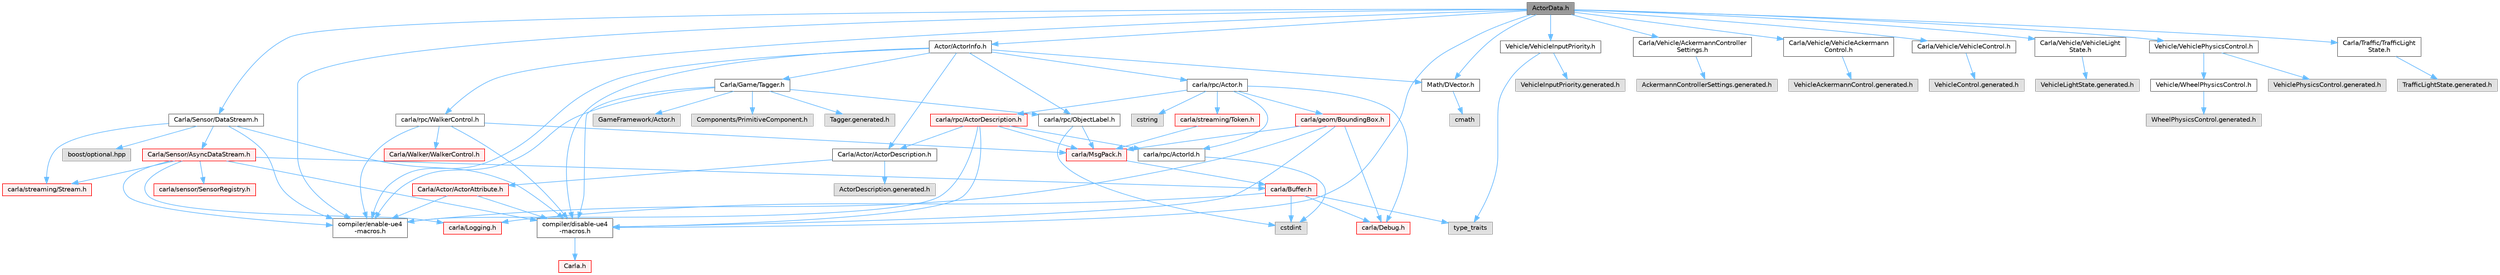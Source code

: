 digraph "ActorData.h"
{
 // INTERACTIVE_SVG=YES
 // LATEX_PDF_SIZE
  bgcolor="transparent";
  edge [fontname=Helvetica,fontsize=10,labelfontname=Helvetica,labelfontsize=10];
  node [fontname=Helvetica,fontsize=10,shape=box,height=0.2,width=0.4];
  Node1 [id="Node000001",label="ActorData.h",height=0.2,width=0.4,color="gray40", fillcolor="grey60", style="filled", fontcolor="black",tooltip=" "];
  Node1 -> Node2 [id="edge1_Node000001_Node000002",color="steelblue1",style="solid",tooltip=" "];
  Node2 [id="Node000002",label="Actor/ActorInfo.h",height=0.2,width=0.4,color="grey40", fillcolor="white", style="filled",URL="$d0/d4e/ActorInfo_8h.html",tooltip=" "];
  Node2 -> Node3 [id="edge2_Node000002_Node000003",color="steelblue1",style="solid",tooltip=" "];
  Node3 [id="Node000003",label="Carla/Actor/ActorDescription.h",height=0.2,width=0.4,color="grey40", fillcolor="white", style="filled",URL="$d4/de6/Unreal_2CarlaUE4_2Plugins_2Carla_2Source_2Carla_2Actor_2ActorDescription_8h.html",tooltip=" "];
  Node3 -> Node4 [id="edge3_Node000003_Node000004",color="steelblue1",style="solid",tooltip=" "];
  Node4 [id="Node000004",label="Carla/Actor/ActorAttribute.h",height=0.2,width=0.4,color="red", fillcolor="#FFF0F0", style="filled",URL="$d6/d1a/Unreal_2CarlaUE4_2Plugins_2Carla_2Source_2Carla_2Actor_2ActorAttribute_8h.html",tooltip=" "];
  Node4 -> Node5 [id="edge4_Node000004_Node000005",color="steelblue1",style="solid",tooltip=" "];
  Node5 [id="Node000005",label="compiler/disable-ue4\l-macros.h",height=0.2,width=0.4,color="grey40", fillcolor="white", style="filled",URL="$d2/d02/disable-ue4-macros_8h.html",tooltip=" "];
  Node5 -> Node6 [id="edge5_Node000005_Node000006",color="steelblue1",style="solid",tooltip=" "];
  Node6 [id="Node000006",label="Carla.h",height=0.2,width=0.4,color="red", fillcolor="#FFF0F0", style="filled",URL="$d7/d7d/Carla_8h.html",tooltip=" "];
  Node4 -> Node12 [id="edge6_Node000004_Node000012",color="steelblue1",style="solid",tooltip=" "];
  Node12 [id="Node000012",label="compiler/enable-ue4\l-macros.h",height=0.2,width=0.4,color="grey40", fillcolor="white", style="filled",URL="$d9/da2/enable-ue4-macros_8h.html",tooltip=" "];
  Node3 -> Node14 [id="edge7_Node000003_Node000014",color="steelblue1",style="solid",tooltip=" "];
  Node14 [id="Node000014",label="ActorDescription.generated.h",height=0.2,width=0.4,color="grey60", fillcolor="#E0E0E0", style="filled",tooltip=" "];
  Node2 -> Node15 [id="edge8_Node000002_Node000015",color="steelblue1",style="solid",tooltip=" "];
  Node15 [id="Node000015",label="Carla/Game/Tagger.h",height=0.2,width=0.4,color="grey40", fillcolor="white", style="filled",URL="$d7/d06/Tagger_8h.html",tooltip=" "];
  Node15 -> Node16 [id="edge9_Node000015_Node000016",color="steelblue1",style="solid",tooltip=" "];
  Node16 [id="Node000016",label="GameFramework/Actor.h",height=0.2,width=0.4,color="grey60", fillcolor="#E0E0E0", style="filled",tooltip=" "];
  Node15 -> Node17 [id="edge10_Node000015_Node000017",color="steelblue1",style="solid",tooltip=" "];
  Node17 [id="Node000017",label="Components/PrimitiveComponent.h",height=0.2,width=0.4,color="grey60", fillcolor="#E0E0E0", style="filled",tooltip=" "];
  Node15 -> Node5 [id="edge11_Node000015_Node000005",color="steelblue1",style="solid",tooltip=" "];
  Node15 -> Node18 [id="edge12_Node000015_Node000018",color="steelblue1",style="solid",tooltip=" "];
  Node18 [id="Node000018",label="carla/rpc/ObjectLabel.h",height=0.2,width=0.4,color="grey40", fillcolor="white", style="filled",URL="$d0/dea/ObjectLabel_8h.html",tooltip=" "];
  Node18 -> Node19 [id="edge13_Node000018_Node000019",color="steelblue1",style="solid",tooltip=" "];
  Node19 [id="Node000019",label="carla/MsgPack.h",height=0.2,width=0.4,color="red", fillcolor="#FFF0F0", style="filled",URL="$d9/d6f/MsgPack_8h.html",tooltip=" "];
  Node19 -> Node20 [id="edge14_Node000019_Node000020",color="steelblue1",style="solid",tooltip=" "];
  Node20 [id="Node000020",label="carla/Buffer.h",height=0.2,width=0.4,color="red", fillcolor="#FFF0F0", style="filled",URL="$d2/dda/carla_2Buffer_8h.html",tooltip=" "];
  Node20 -> Node21 [id="edge15_Node000020_Node000021",color="steelblue1",style="solid",tooltip=" "];
  Node21 [id="Node000021",label="carla/Debug.h",height=0.2,width=0.4,color="red", fillcolor="#FFF0F0", style="filled",URL="$d4/deb/Debug_8h.html",tooltip=" "];
  Node20 -> Node25 [id="edge16_Node000020_Node000025",color="steelblue1",style="solid",tooltip=" "];
  Node25 [id="Node000025",label="carla/Logging.h",height=0.2,width=0.4,color="red", fillcolor="#FFF0F0", style="filled",URL="$de/d87/Logging_8h.html",tooltip=" "];
  Node20 -> Node11 [id="edge17_Node000020_Node000011",color="steelblue1",style="solid",tooltip=" "];
  Node11 [id="Node000011",label="cstdint",height=0.2,width=0.4,color="grey60", fillcolor="#E0E0E0", style="filled",tooltip=" "];
  Node20 -> Node31 [id="edge18_Node000020_Node000031",color="steelblue1",style="solid",tooltip=" "];
  Node31 [id="Node000031",label="type_traits",height=0.2,width=0.4,color="grey60", fillcolor="#E0E0E0", style="filled",tooltip=" "];
  Node18 -> Node11 [id="edge19_Node000018_Node000011",color="steelblue1",style="solid",tooltip=" "];
  Node15 -> Node12 [id="edge20_Node000015_Node000012",color="steelblue1",style="solid",tooltip=" "];
  Node15 -> Node33 [id="edge21_Node000015_Node000033",color="steelblue1",style="solid",tooltip=" "];
  Node33 [id="Node000033",label="Tagger.generated.h",height=0.2,width=0.4,color="grey60", fillcolor="#E0E0E0", style="filled",tooltip=" "];
  Node2 -> Node34 [id="edge22_Node000002_Node000034",color="steelblue1",style="solid",tooltip=" "];
  Node34 [id="Node000034",label="Math/DVector.h",height=0.2,width=0.4,color="grey40", fillcolor="white", style="filled",URL="$d5/d94/DVector_8h.html",tooltip=" "];
  Node34 -> Node35 [id="edge23_Node000034_Node000035",color="steelblue1",style="solid",tooltip=" "];
  Node35 [id="Node000035",label="cmath",height=0.2,width=0.4,color="grey60", fillcolor="#E0E0E0", style="filled",tooltip=" "];
  Node2 -> Node5 [id="edge24_Node000002_Node000005",color="steelblue1",style="solid",tooltip=" "];
  Node2 -> Node36 [id="edge25_Node000002_Node000036",color="steelblue1",style="solid",tooltip=" "];
  Node36 [id="Node000036",label="carla/rpc/Actor.h",height=0.2,width=0.4,color="grey40", fillcolor="white", style="filled",URL="$d8/d73/rpc_2Actor_8h.html",tooltip=" "];
  Node36 -> Node21 [id="edge26_Node000036_Node000021",color="steelblue1",style="solid",tooltip=" "];
  Node36 -> Node37 [id="edge27_Node000036_Node000037",color="steelblue1",style="solid",tooltip=" "];
  Node37 [id="Node000037",label="carla/geom/BoundingBox.h",height=0.2,width=0.4,color="red", fillcolor="#FFF0F0", style="filled",URL="$d2/dfe/LibCarla_2source_2carla_2geom_2BoundingBox_8h.html",tooltip=" "];
  Node37 -> Node21 [id="edge28_Node000037_Node000021",color="steelblue1",style="solid",tooltip=" "];
  Node37 -> Node19 [id="edge29_Node000037_Node000019",color="steelblue1",style="solid",tooltip=" "];
  Node37 -> Node12 [id="edge30_Node000037_Node000012",color="steelblue1",style="solid",tooltip=" "];
  Node37 -> Node5 [id="edge31_Node000037_Node000005",color="steelblue1",style="solid",tooltip=" "];
  Node36 -> Node51 [id="edge32_Node000036_Node000051",color="steelblue1",style="solid",tooltip=" "];
  Node51 [id="Node000051",label="carla/rpc/ActorDescription.h",height=0.2,width=0.4,color="red", fillcolor="#FFF0F0", style="filled",URL="$d9/db9/LibCarla_2source_2carla_2rpc_2ActorDescription_8h.html",tooltip=" "];
  Node51 -> Node19 [id="edge33_Node000051_Node000019",color="steelblue1",style="solid",tooltip=" "];
  Node51 -> Node56 [id="edge34_Node000051_Node000056",color="steelblue1",style="solid",tooltip=" "];
  Node56 [id="Node000056",label="carla/rpc/ActorId.h",height=0.2,width=0.4,color="grey40", fillcolor="white", style="filled",URL="$d3/d89/ActorId_8h.html",tooltip=" "];
  Node56 -> Node11 [id="edge35_Node000056_Node000011",color="steelblue1",style="solid",tooltip=" "];
  Node51 -> Node12 [id="edge36_Node000051_Node000012",color="steelblue1",style="solid",tooltip=" "];
  Node51 -> Node3 [id="edge37_Node000051_Node000003",color="steelblue1",style="solid",tooltip=" "];
  Node51 -> Node5 [id="edge38_Node000051_Node000005",color="steelblue1",style="solid",tooltip=" "];
  Node36 -> Node56 [id="edge39_Node000036_Node000056",color="steelblue1",style="solid",tooltip=" "];
  Node36 -> Node57 [id="edge40_Node000036_Node000057",color="steelblue1",style="solid",tooltip=" "];
  Node57 [id="Node000057",label="carla/streaming/Token.h",height=0.2,width=0.4,color="red", fillcolor="#FFF0F0", style="filled",URL="$dc/d33/Token_8h.html",tooltip=" "];
  Node57 -> Node19 [id="edge41_Node000057_Node000019",color="steelblue1",style="solid",tooltip=" "];
  Node36 -> Node58 [id="edge42_Node000036_Node000058",color="steelblue1",style="solid",tooltip=" "];
  Node58 [id="Node000058",label="cstring",height=0.2,width=0.4,color="grey60", fillcolor="#E0E0E0", style="filled",tooltip=" "];
  Node2 -> Node18 [id="edge43_Node000002_Node000018",color="steelblue1",style="solid",tooltip=" "];
  Node2 -> Node12 [id="edge44_Node000002_Node000012",color="steelblue1",style="solid",tooltip=" "];
  Node1 -> Node34 [id="edge45_Node000001_Node000034",color="steelblue1",style="solid",tooltip=" "];
  Node1 -> Node59 [id="edge46_Node000001_Node000059",color="steelblue1",style="solid",tooltip=" "];
  Node59 [id="Node000059",label="Carla/Vehicle/AckermannController\lSettings.h",height=0.2,width=0.4,color="grey40", fillcolor="white", style="filled",URL="$df/d92/Unreal_2CarlaUE4_2Plugins_2Carla_2Source_2Carla_2Vehicle_2AckermannControllerSettings_8h.html",tooltip=" "];
  Node59 -> Node60 [id="edge47_Node000059_Node000060",color="steelblue1",style="solid",tooltip=" "];
  Node60 [id="Node000060",label="AckermannControllerSettings.generated.h",height=0.2,width=0.4,color="grey60", fillcolor="#E0E0E0", style="filled",tooltip=" "];
  Node1 -> Node61 [id="edge48_Node000001_Node000061",color="steelblue1",style="solid",tooltip=" "];
  Node61 [id="Node000061",label="Carla/Vehicle/VehicleAckermann\lControl.h",height=0.2,width=0.4,color="grey40", fillcolor="white", style="filled",URL="$d7/d1a/Unreal_2CarlaUE4_2Plugins_2Carla_2Source_2Carla_2Vehicle_2VehicleAckermannControl_8h.html",tooltip=" "];
  Node61 -> Node62 [id="edge49_Node000061_Node000062",color="steelblue1",style="solid",tooltip=" "];
  Node62 [id="Node000062",label="VehicleAckermannControl.generated.h",height=0.2,width=0.4,color="grey60", fillcolor="#E0E0E0", style="filled",tooltip=" "];
  Node1 -> Node63 [id="edge50_Node000001_Node000063",color="steelblue1",style="solid",tooltip=" "];
  Node63 [id="Node000063",label="Carla/Vehicle/VehicleControl.h",height=0.2,width=0.4,color="grey40", fillcolor="white", style="filled",URL="$d4/dbd/Unreal_2CarlaUE4_2Plugins_2Carla_2Source_2Carla_2Vehicle_2VehicleControl_8h.html",tooltip=" "];
  Node63 -> Node64 [id="edge51_Node000063_Node000064",color="steelblue1",style="solid",tooltip=" "];
  Node64 [id="Node000064",label="VehicleControl.generated.h",height=0.2,width=0.4,color="grey60", fillcolor="#E0E0E0", style="filled",tooltip=" "];
  Node1 -> Node65 [id="edge52_Node000001_Node000065",color="steelblue1",style="solid",tooltip=" "];
  Node65 [id="Node000065",label="Carla/Vehicle/VehicleLight\lState.h",height=0.2,width=0.4,color="grey40", fillcolor="white", style="filled",URL="$d6/d6c/Unreal_2CarlaUE4_2Plugins_2Carla_2Source_2Carla_2Vehicle_2VehicleLightState_8h.html",tooltip=" "];
  Node65 -> Node66 [id="edge53_Node000065_Node000066",color="steelblue1",style="solid",tooltip=" "];
  Node66 [id="Node000066",label="VehicleLightState.generated.h",height=0.2,width=0.4,color="grey60", fillcolor="#E0E0E0", style="filled",tooltip=" "];
  Node1 -> Node67 [id="edge54_Node000001_Node000067",color="steelblue1",style="solid",tooltip=" "];
  Node67 [id="Node000067",label="Vehicle/VehicleInputPriority.h",height=0.2,width=0.4,color="grey40", fillcolor="white", style="filled",URL="$db/d8b/VehicleInputPriority_8h.html",tooltip=" "];
  Node67 -> Node31 [id="edge55_Node000067_Node000031",color="steelblue1",style="solid",tooltip=" "];
  Node67 -> Node68 [id="edge56_Node000067_Node000068",color="steelblue1",style="solid",tooltip=" "];
  Node68 [id="Node000068",label="VehicleInputPriority.generated.h",height=0.2,width=0.4,color="grey60", fillcolor="#E0E0E0", style="filled",tooltip=" "];
  Node1 -> Node69 [id="edge57_Node000001_Node000069",color="steelblue1",style="solid",tooltip=" "];
  Node69 [id="Node000069",label="Vehicle/VehiclePhysicsControl.h",height=0.2,width=0.4,color="grey40", fillcolor="white", style="filled",URL="$d3/d90/Unreal_2CarlaUE4_2Plugins_2Carla_2Source_2Carla_2Vehicle_2VehiclePhysicsControl_8h.html",tooltip=" "];
  Node69 -> Node70 [id="edge58_Node000069_Node000070",color="steelblue1",style="solid",tooltip=" "];
  Node70 [id="Node000070",label="Vehicle/WheelPhysicsControl.h",height=0.2,width=0.4,color="grey40", fillcolor="white", style="filled",URL="$dd/d7d/Unreal_2CarlaUE4_2Plugins_2Carla_2Source_2Carla_2Vehicle_2WheelPhysicsControl_8h.html",tooltip=" "];
  Node70 -> Node71 [id="edge59_Node000070_Node000071",color="steelblue1",style="solid",tooltip=" "];
  Node71 [id="Node000071",label="WheelPhysicsControl.generated.h",height=0.2,width=0.4,color="grey60", fillcolor="#E0E0E0", style="filled",tooltip=" "];
  Node69 -> Node72 [id="edge60_Node000069_Node000072",color="steelblue1",style="solid",tooltip=" "];
  Node72 [id="Node000072",label="VehiclePhysicsControl.generated.h",height=0.2,width=0.4,color="grey60", fillcolor="#E0E0E0", style="filled",tooltip=" "];
  Node1 -> Node73 [id="edge61_Node000001_Node000073",color="steelblue1",style="solid",tooltip=" "];
  Node73 [id="Node000073",label="Carla/Sensor/DataStream.h",height=0.2,width=0.4,color="grey40", fillcolor="white", style="filled",URL="$da/dd9/DataStream_8h.html",tooltip=" "];
  Node73 -> Node74 [id="edge62_Node000073_Node000074",color="steelblue1",style="solid",tooltip=" "];
  Node74 [id="Node000074",label="Carla/Sensor/AsyncDataStream.h",height=0.2,width=0.4,color="red", fillcolor="#FFF0F0", style="filled",URL="$d9/d4d/AsyncDataStream_8h.html",tooltip=" "];
  Node74 -> Node5 [id="edge63_Node000074_Node000005",color="steelblue1",style="solid",tooltip=" "];
  Node74 -> Node20 [id="edge64_Node000074_Node000020",color="steelblue1",style="solid",tooltip=" "];
  Node74 -> Node25 [id="edge65_Node000074_Node000025",color="steelblue1",style="solid",tooltip=" "];
  Node74 -> Node75 [id="edge66_Node000074_Node000075",color="steelblue1",style="solid",tooltip=" "];
  Node75 [id="Node000075",label="carla/sensor/SensorRegistry.h",height=0.2,width=0.4,color="red", fillcolor="#FFF0F0", style="filled",URL="$d4/d03/SensorRegistry_8h.html",tooltip=" "];
  Node74 -> Node130 [id="edge67_Node000074_Node000130",color="steelblue1",style="solid",tooltip=" "];
  Node130 [id="Node000130",label="carla/streaming/Stream.h",height=0.2,width=0.4,color="red", fillcolor="#FFF0F0", style="filled",URL="$de/dd1/Stream_8h.html",tooltip=" "];
  Node74 -> Node12 [id="edge68_Node000074_Node000012",color="steelblue1",style="solid",tooltip=" "];
  Node73 -> Node5 [id="edge69_Node000073_Node000005",color="steelblue1",style="solid",tooltip=" "];
  Node73 -> Node130 [id="edge70_Node000073_Node000130",color="steelblue1",style="solid",tooltip=" "];
  Node73 -> Node157 [id="edge71_Node000073_Node000157",color="steelblue1",style="solid",tooltip=" "];
  Node157 [id="Node000157",label="boost/optional.hpp",height=0.2,width=0.4,color="grey60", fillcolor="#E0E0E0", style="filled",tooltip=" "];
  Node73 -> Node12 [id="edge72_Node000073_Node000012",color="steelblue1",style="solid",tooltip=" "];
  Node1 -> Node158 [id="edge73_Node000001_Node000158",color="steelblue1",style="solid",tooltip=" "];
  Node158 [id="Node000158",label="Carla/Traffic/TrafficLight\lState.h",height=0.2,width=0.4,color="grey40", fillcolor="white", style="filled",URL="$df/d9b/Unreal_2CarlaUE4_2Plugins_2Carla_2Source_2Carla_2Traffic_2TrafficLightState_8h.html",tooltip=" "];
  Node158 -> Node159 [id="edge74_Node000158_Node000159",color="steelblue1",style="solid",tooltip=" "];
  Node159 [id="Node000159",label="TrafficLightState.generated.h",height=0.2,width=0.4,color="grey60", fillcolor="#E0E0E0", style="filled",tooltip=" "];
  Node1 -> Node5 [id="edge75_Node000001_Node000005",color="steelblue1",style="solid",tooltip=" "];
  Node1 -> Node104 [id="edge76_Node000001_Node000104",color="steelblue1",style="solid",tooltip=" "];
  Node104 [id="Node000104",label="carla/rpc/WalkerControl.h",height=0.2,width=0.4,color="grey40", fillcolor="white", style="filled",URL="$dd/db3/LibCarla_2source_2carla_2rpc_2WalkerControl_8h.html",tooltip=" "];
  Node104 -> Node19 [id="edge77_Node000104_Node000019",color="steelblue1",style="solid",tooltip=" "];
  Node104 -> Node12 [id="edge78_Node000104_Node000012",color="steelblue1",style="solid",tooltip=" "];
  Node104 -> Node105 [id="edge79_Node000104_Node000105",color="steelblue1",style="solid",tooltip=" "];
  Node105 [id="Node000105",label="Carla/Walker/WalkerControl.h",height=0.2,width=0.4,color="red", fillcolor="#FFF0F0", style="filled",URL="$da/d26/Unreal_2CarlaUE4_2Plugins_2Carla_2Source_2Carla_2Walker_2WalkerControl_8h.html",tooltip=" "];
  Node104 -> Node5 [id="edge80_Node000104_Node000005",color="steelblue1",style="solid",tooltip=" "];
  Node1 -> Node12 [id="edge81_Node000001_Node000012",color="steelblue1",style="solid",tooltip=" "];
}
